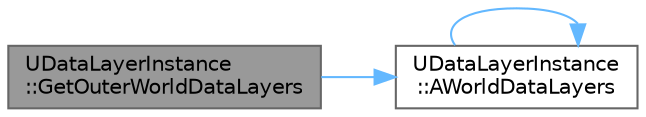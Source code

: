 digraph "UDataLayerInstance::GetOuterWorldDataLayers"
{
 // INTERACTIVE_SVG=YES
 // LATEX_PDF_SIZE
  bgcolor="transparent";
  edge [fontname=Helvetica,fontsize=10,labelfontname=Helvetica,labelfontsize=10];
  node [fontname=Helvetica,fontsize=10,shape=box,height=0.2,width=0.4];
  rankdir="LR";
  Node1 [id="Node000001",label="UDataLayerInstance\l::GetOuterWorldDataLayers",height=0.2,width=0.4,color="gray40", fillcolor="grey60", style="filled", fontcolor="black",tooltip=" "];
  Node1 -> Node2 [id="edge1_Node000001_Node000002",color="steelblue1",style="solid",tooltip=" "];
  Node2 [id="Node000002",label="UDataLayerInstance\l::AWorldDataLayers",height=0.2,width=0.4,color="grey40", fillcolor="white", style="filled",URL="$de/db8/classUDataLayerInstance.html#aa6081a46d3cf97457eaf20c974ae2677",tooltip=" "];
  Node2 -> Node2 [id="edge2_Node000002_Node000002",color="steelblue1",style="solid",tooltip=" "];
}
